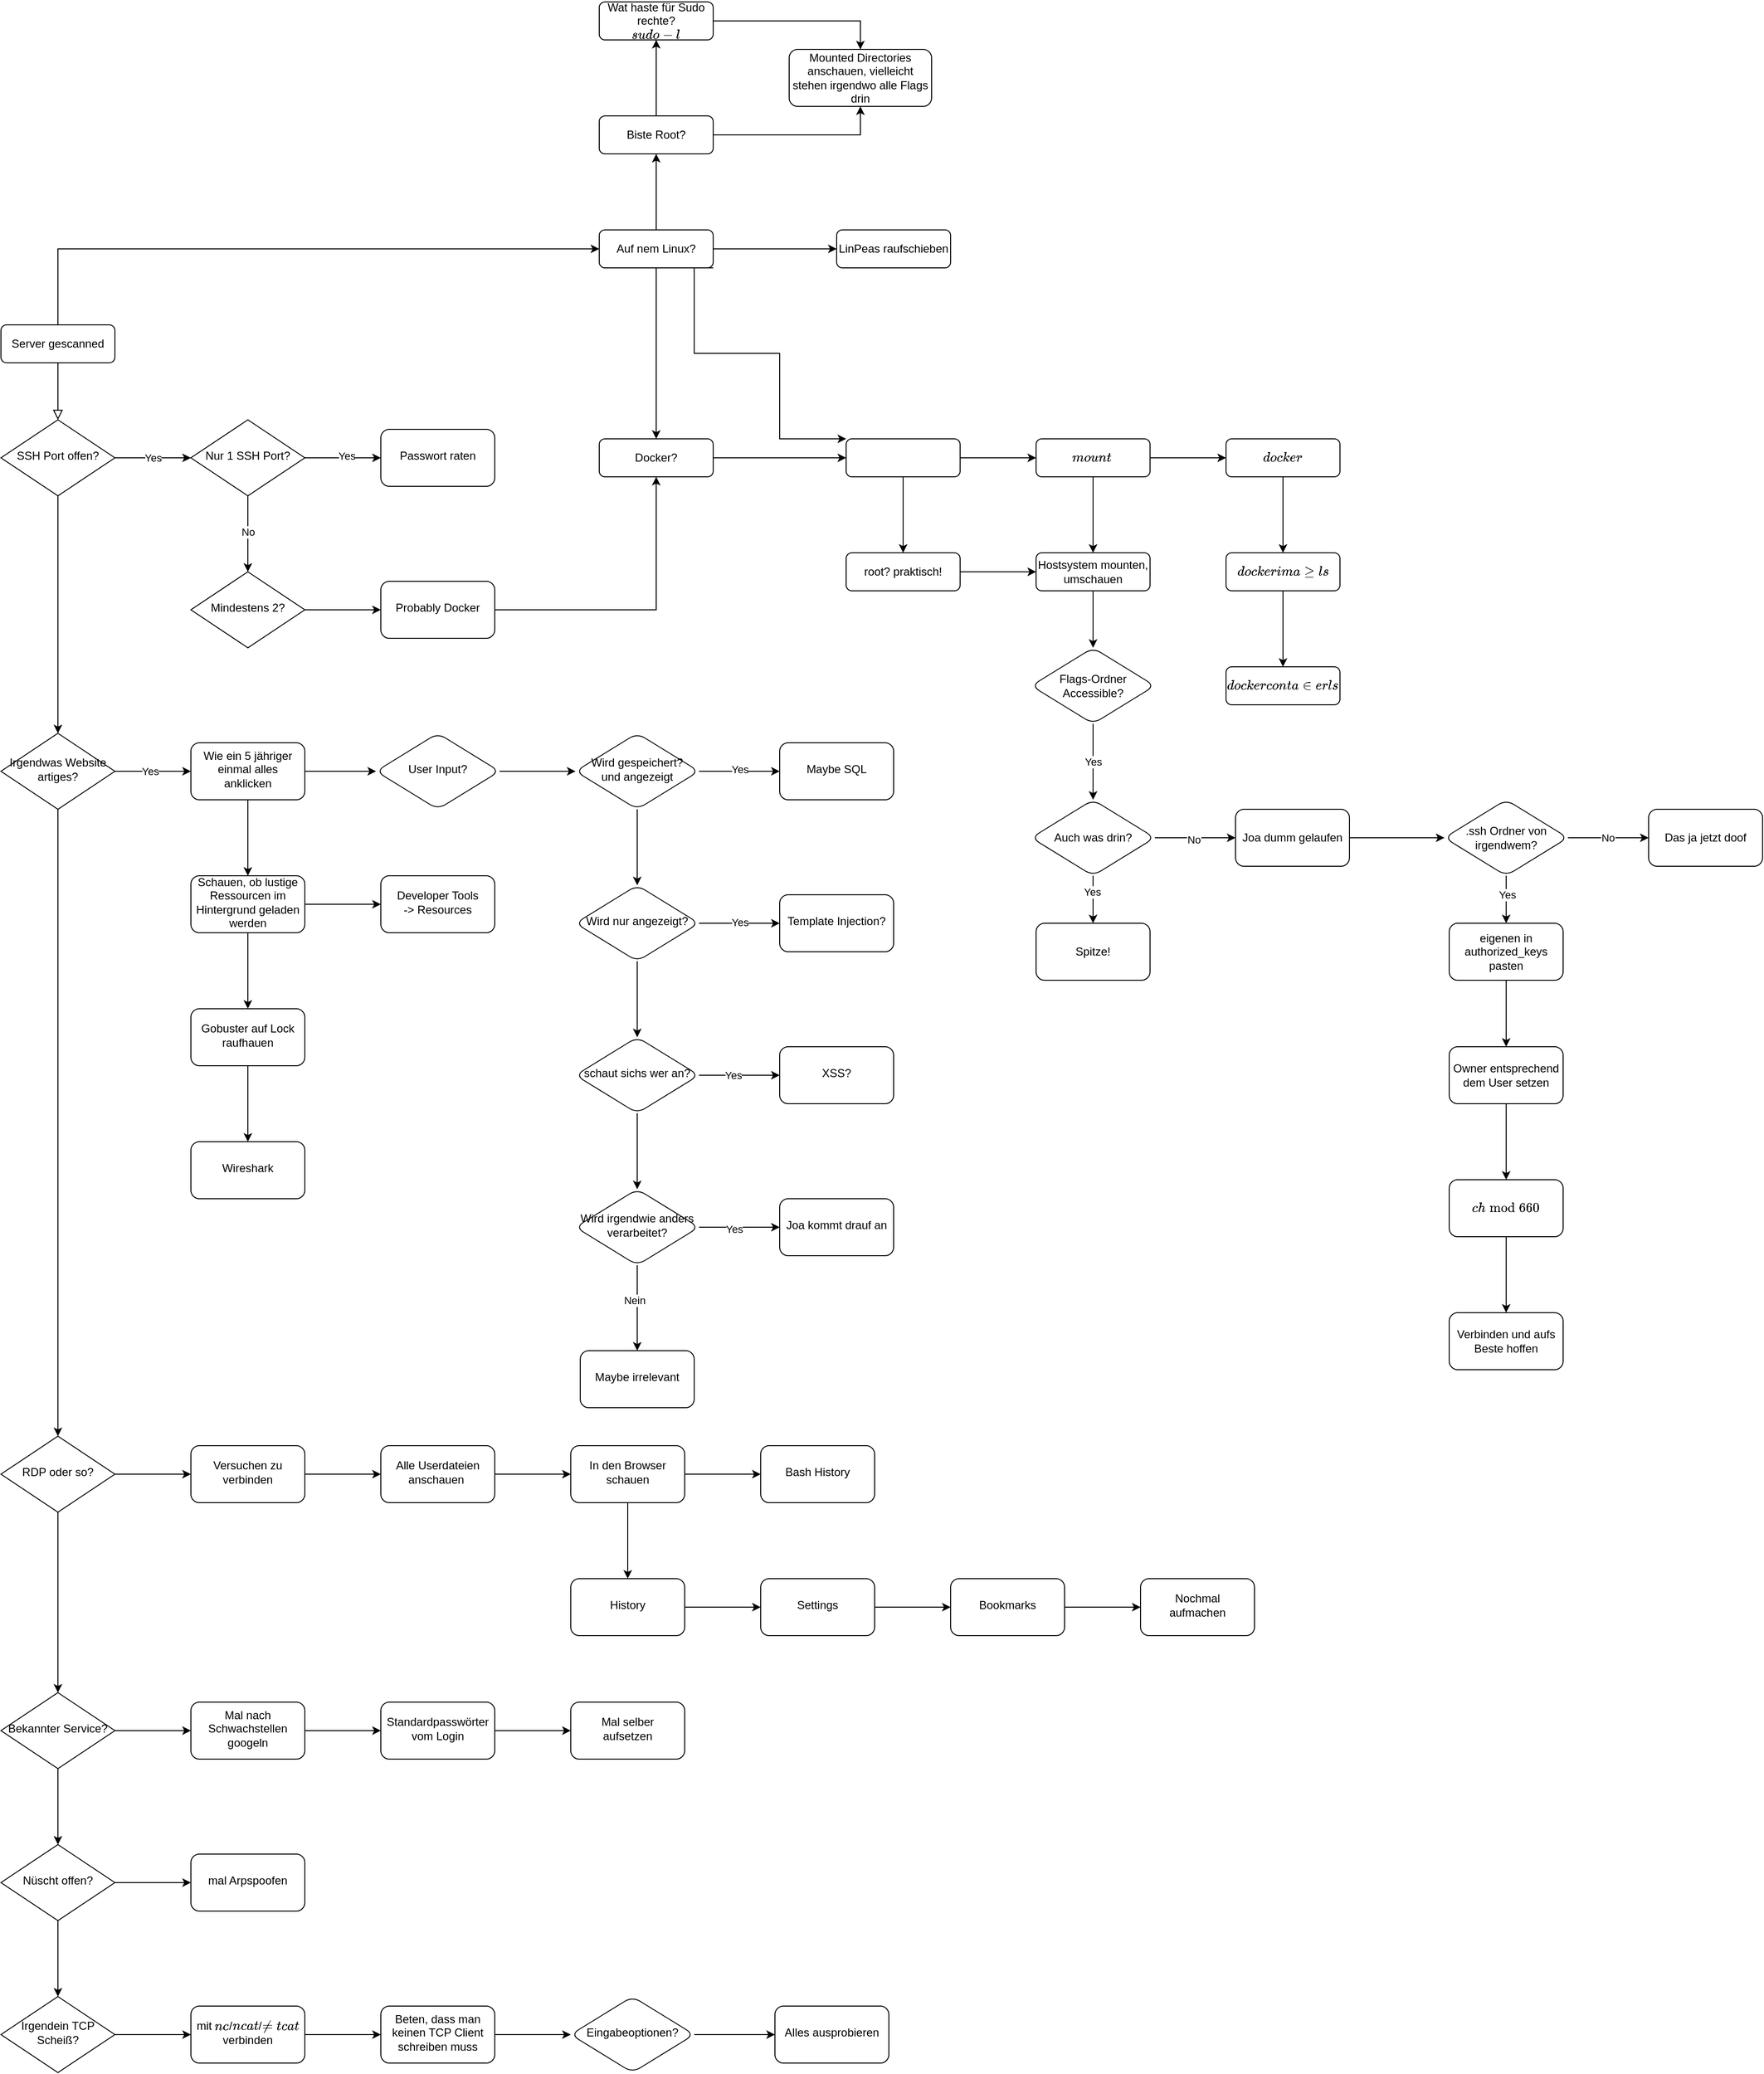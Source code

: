 <mxfile version="24.0.1" type="github">
  <diagram id="C5RBs43oDa-KdzZeNtuy" name="Page-1">
    <mxGraphModel dx="821" dy="1722" grid="1" gridSize="10" guides="1" tooltips="1" connect="1" arrows="1" fold="1" page="1" pageScale="1" pageWidth="827" pageHeight="1169" math="0" shadow="0">
      <root>
        <mxCell id="WIyWlLk6GJQsqaUBKTNV-0" />
        <mxCell id="WIyWlLk6GJQsqaUBKTNV-1" parent="WIyWlLk6GJQsqaUBKTNV-0" />
        <mxCell id="WIyWlLk6GJQsqaUBKTNV-2" value="" style="rounded=0;html=1;jettySize=auto;orthogonalLoop=1;fontSize=11;endArrow=block;endFill=0;endSize=8;strokeWidth=1;shadow=0;labelBackgroundColor=none;edgeStyle=orthogonalEdgeStyle;" parent="WIyWlLk6GJQsqaUBKTNV-1" source="WIyWlLk6GJQsqaUBKTNV-3" target="WIyWlLk6GJQsqaUBKTNV-6" edge="1">
          <mxGeometry relative="1" as="geometry" />
        </mxCell>
        <mxCell id="SI-zspWhiQiBHQJMssZY-74" value="" style="edgeStyle=orthogonalEdgeStyle;rounded=0;orthogonalLoop=1;jettySize=auto;html=1;" edge="1" parent="WIyWlLk6GJQsqaUBKTNV-1" source="WIyWlLk6GJQsqaUBKTNV-3" target="SI-zspWhiQiBHQJMssZY-73">
          <mxGeometry relative="1" as="geometry">
            <Array as="points">
              <mxPoint x="220" />
            </Array>
          </mxGeometry>
        </mxCell>
        <mxCell id="WIyWlLk6GJQsqaUBKTNV-3" value="Server gescanned" style="rounded=1;whiteSpace=wrap;html=1;fontSize=12;glass=0;strokeWidth=1;shadow=0;" parent="WIyWlLk6GJQsqaUBKTNV-1" vertex="1">
          <mxGeometry x="160" y="80" width="120" height="40" as="geometry" />
        </mxCell>
        <mxCell id="SI-zspWhiQiBHQJMssZY-2" value="Yes" style="edgeStyle=orthogonalEdgeStyle;rounded=0;orthogonalLoop=1;jettySize=auto;html=1;" edge="1" parent="WIyWlLk6GJQsqaUBKTNV-1" source="WIyWlLk6GJQsqaUBKTNV-6" target="SI-zspWhiQiBHQJMssZY-1">
          <mxGeometry relative="1" as="geometry">
            <mxPoint as="offset" />
          </mxGeometry>
        </mxCell>
        <mxCell id="SI-zspWhiQiBHQJMssZY-14" value="" style="edgeStyle=orthogonalEdgeStyle;rounded=0;orthogonalLoop=1;jettySize=auto;html=1;" edge="1" parent="WIyWlLk6GJQsqaUBKTNV-1" source="WIyWlLk6GJQsqaUBKTNV-6" target="SI-zspWhiQiBHQJMssZY-13">
          <mxGeometry relative="1" as="geometry" />
        </mxCell>
        <mxCell id="WIyWlLk6GJQsqaUBKTNV-6" value="SSH Port offen?" style="rhombus;whiteSpace=wrap;html=1;shadow=0;fontFamily=Helvetica;fontSize=12;align=center;strokeWidth=1;spacing=6;spacingTop=-4;" parent="WIyWlLk6GJQsqaUBKTNV-1" vertex="1">
          <mxGeometry x="160" y="180" width="120" height="80" as="geometry" />
        </mxCell>
        <mxCell id="SI-zspWhiQiBHQJMssZY-6" value="" style="edgeStyle=orthogonalEdgeStyle;rounded=0;orthogonalLoop=1;jettySize=auto;html=1;" edge="1" parent="WIyWlLk6GJQsqaUBKTNV-1" source="SI-zspWhiQiBHQJMssZY-1" target="SI-zspWhiQiBHQJMssZY-5">
          <mxGeometry relative="1" as="geometry" />
        </mxCell>
        <mxCell id="SI-zspWhiQiBHQJMssZY-7" value="Yes" style="edgeLabel;html=1;align=center;verticalAlign=middle;resizable=0;points=[];" vertex="1" connectable="0" parent="SI-zspWhiQiBHQJMssZY-6">
          <mxGeometry x="0.1" y="2" relative="1" as="geometry">
            <mxPoint as="offset" />
          </mxGeometry>
        </mxCell>
        <mxCell id="SI-zspWhiQiBHQJMssZY-9" value="" style="edgeStyle=orthogonalEdgeStyle;rounded=0;orthogonalLoop=1;jettySize=auto;html=1;" edge="1" parent="WIyWlLk6GJQsqaUBKTNV-1" source="SI-zspWhiQiBHQJMssZY-1" target="SI-zspWhiQiBHQJMssZY-8">
          <mxGeometry relative="1" as="geometry" />
        </mxCell>
        <mxCell id="SI-zspWhiQiBHQJMssZY-12" value="No" style="edgeLabel;html=1;align=center;verticalAlign=middle;resizable=0;points=[];" vertex="1" connectable="0" parent="SI-zspWhiQiBHQJMssZY-9">
          <mxGeometry x="-0.05" relative="1" as="geometry">
            <mxPoint as="offset" />
          </mxGeometry>
        </mxCell>
        <mxCell id="SI-zspWhiQiBHQJMssZY-1" value="Nur 1 SSH Port?" style="rhombus;whiteSpace=wrap;html=1;shadow=0;fontFamily=Helvetica;fontSize=12;align=center;strokeWidth=1;spacing=6;spacingTop=-4;" vertex="1" parent="WIyWlLk6GJQsqaUBKTNV-1">
          <mxGeometry x="360" y="180" width="120" height="80" as="geometry" />
        </mxCell>
        <mxCell id="SI-zspWhiQiBHQJMssZY-5" value="Passwort raten" style="rounded=1;whiteSpace=wrap;html=1;shadow=0;strokeWidth=1;spacing=6;spacingTop=-4;" vertex="1" parent="WIyWlLk6GJQsqaUBKTNV-1">
          <mxGeometry x="560" y="190" width="120" height="60" as="geometry" />
        </mxCell>
        <mxCell id="SI-zspWhiQiBHQJMssZY-11" value="" style="edgeStyle=orthogonalEdgeStyle;rounded=0;orthogonalLoop=1;jettySize=auto;html=1;" edge="1" parent="WIyWlLk6GJQsqaUBKTNV-1" source="SI-zspWhiQiBHQJMssZY-8" target="SI-zspWhiQiBHQJMssZY-10">
          <mxGeometry relative="1" as="geometry" />
        </mxCell>
        <mxCell id="SI-zspWhiQiBHQJMssZY-8" value="Mindestens 2?" style="rhombus;whiteSpace=wrap;html=1;shadow=0;fontFamily=Helvetica;fontSize=12;align=center;strokeWidth=1;spacing=6;spacingTop=-4;" vertex="1" parent="WIyWlLk6GJQsqaUBKTNV-1">
          <mxGeometry x="360" y="340" width="120" height="80" as="geometry" />
        </mxCell>
        <mxCell id="SI-zspWhiQiBHQJMssZY-167" style="edgeStyle=orthogonalEdgeStyle;rounded=0;orthogonalLoop=1;jettySize=auto;html=1;entryX=0.5;entryY=1;entryDx=0;entryDy=0;" edge="1" parent="WIyWlLk6GJQsqaUBKTNV-1" source="SI-zspWhiQiBHQJMssZY-10" target="SI-zspWhiQiBHQJMssZY-164">
          <mxGeometry relative="1" as="geometry" />
        </mxCell>
        <mxCell id="SI-zspWhiQiBHQJMssZY-10" value="Probably Docker" style="rounded=1;whiteSpace=wrap;html=1;shadow=0;strokeWidth=1;spacing=6;spacingTop=-4;" vertex="1" parent="WIyWlLk6GJQsqaUBKTNV-1">
          <mxGeometry x="560" y="350" width="120" height="60" as="geometry" />
        </mxCell>
        <mxCell id="SI-zspWhiQiBHQJMssZY-16" value="" style="edgeStyle=orthogonalEdgeStyle;rounded=0;orthogonalLoop=1;jettySize=auto;html=1;" edge="1" parent="WIyWlLk6GJQsqaUBKTNV-1" source="SI-zspWhiQiBHQJMssZY-13" target="SI-zspWhiQiBHQJMssZY-15">
          <mxGeometry relative="1" as="geometry" />
        </mxCell>
        <mxCell id="SI-zspWhiQiBHQJMssZY-25" value="Yes" style="edgeLabel;html=1;align=center;verticalAlign=middle;resizable=0;points=[];" vertex="1" connectable="0" parent="SI-zspWhiQiBHQJMssZY-16">
          <mxGeometry x="-0.075" y="-2" relative="1" as="geometry">
            <mxPoint y="-2" as="offset" />
          </mxGeometry>
        </mxCell>
        <mxCell id="SI-zspWhiQiBHQJMssZY-60" value="" style="edgeStyle=orthogonalEdgeStyle;rounded=0;orthogonalLoop=1;jettySize=auto;html=1;" edge="1" parent="WIyWlLk6GJQsqaUBKTNV-1" source="SI-zspWhiQiBHQJMssZY-13" target="SI-zspWhiQiBHQJMssZY-59">
          <mxGeometry relative="1" as="geometry" />
        </mxCell>
        <mxCell id="SI-zspWhiQiBHQJMssZY-13" value="Irgendwas Website&lt;div&gt;artiges?&lt;/div&gt;" style="rhombus;whiteSpace=wrap;html=1;shadow=0;fontFamily=Helvetica;fontSize=12;align=center;strokeWidth=1;spacing=6;spacingTop=-4;" vertex="1" parent="WIyWlLk6GJQsqaUBKTNV-1">
          <mxGeometry x="160" y="510" width="120" height="80" as="geometry" />
        </mxCell>
        <mxCell id="SI-zspWhiQiBHQJMssZY-24" value="" style="edgeStyle=orthogonalEdgeStyle;rounded=0;orthogonalLoop=1;jettySize=auto;html=1;" edge="1" parent="WIyWlLk6GJQsqaUBKTNV-1" source="SI-zspWhiQiBHQJMssZY-15" target="SI-zspWhiQiBHQJMssZY-23">
          <mxGeometry relative="1" as="geometry" />
        </mxCell>
        <mxCell id="SI-zspWhiQiBHQJMssZY-39" value="" style="edgeStyle=orthogonalEdgeStyle;rounded=0;orthogonalLoop=1;jettySize=auto;html=1;" edge="1" parent="WIyWlLk6GJQsqaUBKTNV-1" source="SI-zspWhiQiBHQJMssZY-15" target="SI-zspWhiQiBHQJMssZY-38">
          <mxGeometry relative="1" as="geometry" />
        </mxCell>
        <mxCell id="SI-zspWhiQiBHQJMssZY-15" value="Wie ein 5 jähriger einmal alles anklicken" style="rounded=1;whiteSpace=wrap;html=1;shadow=0;strokeWidth=1;spacing=6;spacingTop=-4;" vertex="1" parent="WIyWlLk6GJQsqaUBKTNV-1">
          <mxGeometry x="360" y="520" width="120" height="60" as="geometry" />
        </mxCell>
        <mxCell id="SI-zspWhiQiBHQJMssZY-29" value="" style="edgeStyle=orthogonalEdgeStyle;rounded=0;orthogonalLoop=1;jettySize=auto;html=1;" edge="1" parent="WIyWlLk6GJQsqaUBKTNV-1" source="SI-zspWhiQiBHQJMssZY-23" target="SI-zspWhiQiBHQJMssZY-28">
          <mxGeometry relative="1" as="geometry" />
        </mxCell>
        <mxCell id="SI-zspWhiQiBHQJMssZY-23" value="User Input?" style="rhombus;whiteSpace=wrap;html=1;rounded=1;shadow=0;strokeWidth=1;spacing=6;spacingTop=-4;" vertex="1" parent="WIyWlLk6GJQsqaUBKTNV-1">
          <mxGeometry x="555" y="510" width="130" height="80" as="geometry" />
        </mxCell>
        <mxCell id="SI-zspWhiQiBHQJMssZY-31" value="" style="edgeStyle=orthogonalEdgeStyle;rounded=0;orthogonalLoop=1;jettySize=auto;html=1;" edge="1" parent="WIyWlLk6GJQsqaUBKTNV-1" source="SI-zspWhiQiBHQJMssZY-28" target="SI-zspWhiQiBHQJMssZY-30">
          <mxGeometry relative="1" as="geometry" />
        </mxCell>
        <mxCell id="SI-zspWhiQiBHQJMssZY-32" value="Yes" style="edgeLabel;html=1;align=center;verticalAlign=middle;resizable=0;points=[];" vertex="1" connectable="0" parent="SI-zspWhiQiBHQJMssZY-31">
          <mxGeometry x="0.012" y="2" relative="1" as="geometry">
            <mxPoint as="offset" />
          </mxGeometry>
        </mxCell>
        <mxCell id="SI-zspWhiQiBHQJMssZY-34" value="" style="edgeStyle=orthogonalEdgeStyle;rounded=0;orthogonalLoop=1;jettySize=auto;html=1;" edge="1" parent="WIyWlLk6GJQsqaUBKTNV-1" source="SI-zspWhiQiBHQJMssZY-28" target="SI-zspWhiQiBHQJMssZY-33">
          <mxGeometry relative="1" as="geometry" />
        </mxCell>
        <mxCell id="SI-zspWhiQiBHQJMssZY-28" value="Wird gespeichert?&lt;div&gt;und angezeigt&lt;/div&gt;" style="rhombus;whiteSpace=wrap;html=1;rounded=1;shadow=0;strokeWidth=1;spacing=6;spacingTop=-4;" vertex="1" parent="WIyWlLk6GJQsqaUBKTNV-1">
          <mxGeometry x="765" y="510" width="130" height="80" as="geometry" />
        </mxCell>
        <mxCell id="SI-zspWhiQiBHQJMssZY-30" value="Maybe SQL" style="rounded=1;whiteSpace=wrap;html=1;shadow=0;strokeWidth=1;spacing=6;spacingTop=-4;" vertex="1" parent="WIyWlLk6GJQsqaUBKTNV-1">
          <mxGeometry x="980" y="520" width="120" height="60" as="geometry" />
        </mxCell>
        <mxCell id="SI-zspWhiQiBHQJMssZY-36" value="" style="edgeStyle=orthogonalEdgeStyle;rounded=0;orthogonalLoop=1;jettySize=auto;html=1;" edge="1" parent="WIyWlLk6GJQsqaUBKTNV-1" source="SI-zspWhiQiBHQJMssZY-33" target="SI-zspWhiQiBHQJMssZY-35">
          <mxGeometry relative="1" as="geometry" />
        </mxCell>
        <mxCell id="SI-zspWhiQiBHQJMssZY-37" value="Yes" style="edgeLabel;html=1;align=center;verticalAlign=middle;resizable=0;points=[];" vertex="1" connectable="0" parent="SI-zspWhiQiBHQJMssZY-36">
          <mxGeometry x="0.012" y="1" relative="1" as="geometry">
            <mxPoint as="offset" />
          </mxGeometry>
        </mxCell>
        <mxCell id="SI-zspWhiQiBHQJMssZY-41" value="" style="edgeStyle=orthogonalEdgeStyle;rounded=0;orthogonalLoop=1;jettySize=auto;html=1;" edge="1" parent="WIyWlLk6GJQsqaUBKTNV-1" source="SI-zspWhiQiBHQJMssZY-33" target="SI-zspWhiQiBHQJMssZY-40">
          <mxGeometry relative="1" as="geometry" />
        </mxCell>
        <mxCell id="SI-zspWhiQiBHQJMssZY-33" value="Wird nur angezeigt?" style="rhombus;whiteSpace=wrap;html=1;rounded=1;shadow=0;strokeWidth=1;spacing=6;spacingTop=-4;" vertex="1" parent="WIyWlLk6GJQsqaUBKTNV-1">
          <mxGeometry x="765" y="670" width="130" height="80" as="geometry" />
        </mxCell>
        <mxCell id="SI-zspWhiQiBHQJMssZY-35" value="Template Injection?" style="rounded=1;whiteSpace=wrap;html=1;shadow=0;strokeWidth=1;spacing=6;spacingTop=-4;" vertex="1" parent="WIyWlLk6GJQsqaUBKTNV-1">
          <mxGeometry x="980" y="680" width="120" height="60" as="geometry" />
        </mxCell>
        <mxCell id="SI-zspWhiQiBHQJMssZY-55" value="" style="edgeStyle=orthogonalEdgeStyle;rounded=0;orthogonalLoop=1;jettySize=auto;html=1;" edge="1" parent="WIyWlLk6GJQsqaUBKTNV-1" source="SI-zspWhiQiBHQJMssZY-38" target="SI-zspWhiQiBHQJMssZY-54">
          <mxGeometry relative="1" as="geometry" />
        </mxCell>
        <mxCell id="SI-zspWhiQiBHQJMssZY-57" value="" style="edgeStyle=orthogonalEdgeStyle;rounded=0;orthogonalLoop=1;jettySize=auto;html=1;" edge="1" parent="WIyWlLk6GJQsqaUBKTNV-1" source="SI-zspWhiQiBHQJMssZY-38" target="SI-zspWhiQiBHQJMssZY-56">
          <mxGeometry relative="1" as="geometry" />
        </mxCell>
        <mxCell id="SI-zspWhiQiBHQJMssZY-38" value="Schauen, ob lustige Ressourcen im Hintergrund geladen werden" style="rounded=1;whiteSpace=wrap;html=1;shadow=0;strokeWidth=1;spacing=6;spacingTop=-4;" vertex="1" parent="WIyWlLk6GJQsqaUBKTNV-1">
          <mxGeometry x="360" y="660" width="120" height="60" as="geometry" />
        </mxCell>
        <mxCell id="SI-zspWhiQiBHQJMssZY-43" value="" style="edgeStyle=orthogonalEdgeStyle;rounded=0;orthogonalLoop=1;jettySize=auto;html=1;" edge="1" parent="WIyWlLk6GJQsqaUBKTNV-1" source="SI-zspWhiQiBHQJMssZY-40" target="SI-zspWhiQiBHQJMssZY-42">
          <mxGeometry relative="1" as="geometry" />
        </mxCell>
        <mxCell id="SI-zspWhiQiBHQJMssZY-44" value="Yes" style="edgeLabel;html=1;align=center;verticalAlign=middle;resizable=0;points=[];" vertex="1" connectable="0" parent="SI-zspWhiQiBHQJMssZY-43">
          <mxGeometry x="0.171" y="-2" relative="1" as="geometry">
            <mxPoint x="-14" y="-2" as="offset" />
          </mxGeometry>
        </mxCell>
        <mxCell id="SI-zspWhiQiBHQJMssZY-48" value="" style="edgeStyle=orthogonalEdgeStyle;rounded=0;orthogonalLoop=1;jettySize=auto;html=1;" edge="1" parent="WIyWlLk6GJQsqaUBKTNV-1" source="SI-zspWhiQiBHQJMssZY-40" target="SI-zspWhiQiBHQJMssZY-47">
          <mxGeometry relative="1" as="geometry" />
        </mxCell>
        <mxCell id="SI-zspWhiQiBHQJMssZY-40" value="schaut sichs wer an?" style="rhombus;whiteSpace=wrap;html=1;rounded=1;shadow=0;strokeWidth=1;spacing=6;spacingTop=-4;" vertex="1" parent="WIyWlLk6GJQsqaUBKTNV-1">
          <mxGeometry x="765" y="830" width="130" height="80" as="geometry" />
        </mxCell>
        <mxCell id="SI-zspWhiQiBHQJMssZY-42" value="XSS?" style="rounded=1;whiteSpace=wrap;html=1;shadow=0;strokeWidth=1;spacing=6;spacingTop=-4;" vertex="1" parent="WIyWlLk6GJQsqaUBKTNV-1">
          <mxGeometry x="980" y="840" width="120" height="60" as="geometry" />
        </mxCell>
        <mxCell id="SI-zspWhiQiBHQJMssZY-50" value="" style="edgeStyle=orthogonalEdgeStyle;rounded=0;orthogonalLoop=1;jettySize=auto;html=1;" edge="1" parent="WIyWlLk6GJQsqaUBKTNV-1" source="SI-zspWhiQiBHQJMssZY-47" target="SI-zspWhiQiBHQJMssZY-49">
          <mxGeometry relative="1" as="geometry" />
        </mxCell>
        <mxCell id="SI-zspWhiQiBHQJMssZY-51" value="Yes" style="edgeLabel;html=1;align=center;verticalAlign=middle;resizable=0;points=[];" vertex="1" connectable="0" parent="SI-zspWhiQiBHQJMssZY-50">
          <mxGeometry x="-0.134" y="-2" relative="1" as="geometry">
            <mxPoint as="offset" />
          </mxGeometry>
        </mxCell>
        <mxCell id="SI-zspWhiQiBHQJMssZY-53" value="" style="edgeStyle=orthogonalEdgeStyle;rounded=0;orthogonalLoop=1;jettySize=auto;html=1;" edge="1" parent="WIyWlLk6GJQsqaUBKTNV-1" source="SI-zspWhiQiBHQJMssZY-47" target="SI-zspWhiQiBHQJMssZY-52">
          <mxGeometry relative="1" as="geometry" />
        </mxCell>
        <mxCell id="SI-zspWhiQiBHQJMssZY-58" value="Nein" style="edgeLabel;html=1;align=center;verticalAlign=middle;resizable=0;points=[];" vertex="1" connectable="0" parent="SI-zspWhiQiBHQJMssZY-53">
          <mxGeometry x="-0.178" y="3" relative="1" as="geometry">
            <mxPoint x="-6" as="offset" />
          </mxGeometry>
        </mxCell>
        <mxCell id="SI-zspWhiQiBHQJMssZY-47" value="Wird irgendwie anders verarbeitet?" style="rhombus;whiteSpace=wrap;html=1;rounded=1;shadow=0;strokeWidth=1;spacing=6;spacingTop=-4;" vertex="1" parent="WIyWlLk6GJQsqaUBKTNV-1">
          <mxGeometry x="765" y="990" width="130" height="80" as="geometry" />
        </mxCell>
        <mxCell id="SI-zspWhiQiBHQJMssZY-49" value="Joa kommt drauf an" style="whiteSpace=wrap;html=1;rounded=1;shadow=0;strokeWidth=1;spacing=6;spacingTop=-4;" vertex="1" parent="WIyWlLk6GJQsqaUBKTNV-1">
          <mxGeometry x="980" y="1000" width="120" height="60" as="geometry" />
        </mxCell>
        <mxCell id="SI-zspWhiQiBHQJMssZY-52" value="Maybe irrelevant" style="rounded=1;whiteSpace=wrap;html=1;shadow=0;strokeWidth=1;spacing=6;spacingTop=-4;" vertex="1" parent="WIyWlLk6GJQsqaUBKTNV-1">
          <mxGeometry x="770" y="1160" width="120" height="60" as="geometry" />
        </mxCell>
        <mxCell id="SI-zspWhiQiBHQJMssZY-54" value="Developer Tools&lt;div&gt;-&amp;gt; Resources&lt;/div&gt;" style="rounded=1;whiteSpace=wrap;html=1;shadow=0;strokeWidth=1;spacing=6;spacingTop=-4;" vertex="1" parent="WIyWlLk6GJQsqaUBKTNV-1">
          <mxGeometry x="560" y="660" width="120" height="60" as="geometry" />
        </mxCell>
        <mxCell id="SI-zspWhiQiBHQJMssZY-135" value="" style="edgeStyle=orthogonalEdgeStyle;rounded=0;orthogonalLoop=1;jettySize=auto;html=1;" edge="1" parent="WIyWlLk6GJQsqaUBKTNV-1" source="SI-zspWhiQiBHQJMssZY-56" target="SI-zspWhiQiBHQJMssZY-134">
          <mxGeometry relative="1" as="geometry" />
        </mxCell>
        <mxCell id="SI-zspWhiQiBHQJMssZY-56" value="Gobuster auf Lock raufhauen" style="whiteSpace=wrap;html=1;rounded=1;shadow=0;strokeWidth=1;spacing=6;spacingTop=-4;" vertex="1" parent="WIyWlLk6GJQsqaUBKTNV-1">
          <mxGeometry x="360" y="800" width="120" height="60" as="geometry" />
        </mxCell>
        <mxCell id="SI-zspWhiQiBHQJMssZY-62" value="" style="edgeStyle=orthogonalEdgeStyle;rounded=0;orthogonalLoop=1;jettySize=auto;html=1;" edge="1" parent="WIyWlLk6GJQsqaUBKTNV-1" source="SI-zspWhiQiBHQJMssZY-59" target="SI-zspWhiQiBHQJMssZY-61">
          <mxGeometry relative="1" as="geometry" />
        </mxCell>
        <mxCell id="SI-zspWhiQiBHQJMssZY-64" value="" style="edgeStyle=orthogonalEdgeStyle;rounded=0;orthogonalLoop=1;jettySize=auto;html=1;" edge="1" parent="WIyWlLk6GJQsqaUBKTNV-1" source="SI-zspWhiQiBHQJMssZY-59" target="SI-zspWhiQiBHQJMssZY-63">
          <mxGeometry relative="1" as="geometry" />
        </mxCell>
        <mxCell id="SI-zspWhiQiBHQJMssZY-59" value="RDP oder so?" style="rhombus;whiteSpace=wrap;html=1;shadow=0;fontFamily=Helvetica;fontSize=12;align=center;strokeWidth=1;spacing=6;spacingTop=-4;" vertex="1" parent="WIyWlLk6GJQsqaUBKTNV-1">
          <mxGeometry x="160" y="1250" width="120" height="80" as="geometry" />
        </mxCell>
        <mxCell id="SI-zspWhiQiBHQJMssZY-143" value="" style="edgeStyle=orthogonalEdgeStyle;rounded=0;orthogonalLoop=1;jettySize=auto;html=1;" edge="1" parent="WIyWlLk6GJQsqaUBKTNV-1" source="SI-zspWhiQiBHQJMssZY-61" target="SI-zspWhiQiBHQJMssZY-142">
          <mxGeometry relative="1" as="geometry" />
        </mxCell>
        <mxCell id="SI-zspWhiQiBHQJMssZY-61" value="Versuchen zu verbinden" style="rounded=1;whiteSpace=wrap;html=1;shadow=0;strokeWidth=1;spacing=6;spacingTop=-4;" vertex="1" parent="WIyWlLk6GJQsqaUBKTNV-1">
          <mxGeometry x="360" y="1260" width="120" height="60" as="geometry" />
        </mxCell>
        <mxCell id="SI-zspWhiQiBHQJMssZY-66" value="" style="edgeStyle=orthogonalEdgeStyle;rounded=0;orthogonalLoop=1;jettySize=auto;html=1;" edge="1" parent="WIyWlLk6GJQsqaUBKTNV-1" source="SI-zspWhiQiBHQJMssZY-63" target="SI-zspWhiQiBHQJMssZY-65">
          <mxGeometry relative="1" as="geometry" />
        </mxCell>
        <mxCell id="SI-zspWhiQiBHQJMssZY-92" value="" style="edgeStyle=orthogonalEdgeStyle;rounded=0;orthogonalLoop=1;jettySize=auto;html=1;" edge="1" parent="WIyWlLk6GJQsqaUBKTNV-1" source="SI-zspWhiQiBHQJMssZY-63" target="SI-zspWhiQiBHQJMssZY-91">
          <mxGeometry relative="1" as="geometry" />
        </mxCell>
        <mxCell id="SI-zspWhiQiBHQJMssZY-63" value="Bekannter Service?" style="rhombus;whiteSpace=wrap;html=1;shadow=0;fontFamily=Helvetica;fontSize=12;align=center;strokeWidth=1;spacing=6;spacingTop=-4;" vertex="1" parent="WIyWlLk6GJQsqaUBKTNV-1">
          <mxGeometry x="160" y="1520" width="120" height="80" as="geometry" />
        </mxCell>
        <mxCell id="SI-zspWhiQiBHQJMssZY-70" value="" style="edgeStyle=orthogonalEdgeStyle;rounded=0;orthogonalLoop=1;jettySize=auto;html=1;" edge="1" parent="WIyWlLk6GJQsqaUBKTNV-1" source="SI-zspWhiQiBHQJMssZY-65" target="SI-zspWhiQiBHQJMssZY-69">
          <mxGeometry relative="1" as="geometry" />
        </mxCell>
        <mxCell id="SI-zspWhiQiBHQJMssZY-65" value="Mal nach Schwachstellen googeln" style="rounded=1;whiteSpace=wrap;html=1;shadow=0;strokeWidth=1;spacing=6;spacingTop=-4;" vertex="1" parent="WIyWlLk6GJQsqaUBKTNV-1">
          <mxGeometry x="360" y="1530" width="120" height="60" as="geometry" />
        </mxCell>
        <mxCell id="SI-zspWhiQiBHQJMssZY-72" value="" style="edgeStyle=orthogonalEdgeStyle;rounded=0;orthogonalLoop=1;jettySize=auto;html=1;" edge="1" parent="WIyWlLk6GJQsqaUBKTNV-1" source="SI-zspWhiQiBHQJMssZY-69" target="SI-zspWhiQiBHQJMssZY-71">
          <mxGeometry relative="1" as="geometry" />
        </mxCell>
        <mxCell id="SI-zspWhiQiBHQJMssZY-69" value="Standardpasswörter vom Login" style="whiteSpace=wrap;html=1;rounded=1;shadow=0;strokeWidth=1;spacing=6;spacingTop=-4;" vertex="1" parent="WIyWlLk6GJQsqaUBKTNV-1">
          <mxGeometry x="560" y="1530" width="120" height="60" as="geometry" />
        </mxCell>
        <mxCell id="SI-zspWhiQiBHQJMssZY-71" value="Mal selber aufsetzen" style="rounded=1;whiteSpace=wrap;html=1;shadow=0;strokeWidth=1;spacing=6;spacingTop=-4;" vertex="1" parent="WIyWlLk6GJQsqaUBKTNV-1">
          <mxGeometry x="760" y="1530" width="120" height="60" as="geometry" />
        </mxCell>
        <mxCell id="SI-zspWhiQiBHQJMssZY-165" value="" style="edgeStyle=orthogonalEdgeStyle;rounded=0;orthogonalLoop=1;jettySize=auto;html=1;" edge="1" parent="WIyWlLk6GJQsqaUBKTNV-1" source="SI-zspWhiQiBHQJMssZY-73" target="SI-zspWhiQiBHQJMssZY-164">
          <mxGeometry relative="1" as="geometry" />
        </mxCell>
        <mxCell id="SI-zspWhiQiBHQJMssZY-168" style="edgeStyle=orthogonalEdgeStyle;rounded=0;orthogonalLoop=1;jettySize=auto;html=1;exitX=1;exitY=1;exitDx=0;exitDy=0;entryX=0;entryY=0;entryDx=0;entryDy=0;" edge="1" parent="WIyWlLk6GJQsqaUBKTNV-1" source="SI-zspWhiQiBHQJMssZY-73" target="SI-zspWhiQiBHQJMssZY-76">
          <mxGeometry relative="1" as="geometry">
            <Array as="points">
              <mxPoint x="890" y="20" />
              <mxPoint x="890" y="110" />
              <mxPoint x="980" y="110" />
              <mxPoint x="980" y="200" />
            </Array>
          </mxGeometry>
        </mxCell>
        <mxCell id="SI-zspWhiQiBHQJMssZY-170" value="" style="edgeStyle=orthogonalEdgeStyle;rounded=0;orthogonalLoop=1;jettySize=auto;html=1;" edge="1" parent="WIyWlLk6GJQsqaUBKTNV-1" source="SI-zspWhiQiBHQJMssZY-73" target="SI-zspWhiQiBHQJMssZY-169">
          <mxGeometry relative="1" as="geometry" />
        </mxCell>
        <mxCell id="SI-zspWhiQiBHQJMssZY-172" value="" style="edgeStyle=orthogonalEdgeStyle;rounded=0;orthogonalLoop=1;jettySize=auto;html=1;" edge="1" parent="WIyWlLk6GJQsqaUBKTNV-1" source="SI-zspWhiQiBHQJMssZY-73" target="SI-zspWhiQiBHQJMssZY-171">
          <mxGeometry relative="1" as="geometry" />
        </mxCell>
        <mxCell id="SI-zspWhiQiBHQJMssZY-73" value="Auf nem Linux?" style="rounded=1;whiteSpace=wrap;html=1;fontSize=12;glass=0;strokeWidth=1;shadow=0;" vertex="1" parent="WIyWlLk6GJQsqaUBKTNV-1">
          <mxGeometry x="790" y="-20" width="120" height="40" as="geometry" />
        </mxCell>
        <mxCell id="SI-zspWhiQiBHQJMssZY-79" value="" style="edgeStyle=orthogonalEdgeStyle;rounded=0;orthogonalLoop=1;jettySize=auto;html=1;" edge="1" parent="WIyWlLk6GJQsqaUBKTNV-1" source="SI-zspWhiQiBHQJMssZY-76" target="SI-zspWhiQiBHQJMssZY-78">
          <mxGeometry relative="1" as="geometry" />
        </mxCell>
        <mxCell id="SI-zspWhiQiBHQJMssZY-85" value="" style="edgeStyle=orthogonalEdgeStyle;rounded=0;orthogonalLoop=1;jettySize=auto;html=1;" edge="1" parent="WIyWlLk6GJQsqaUBKTNV-1" source="SI-zspWhiQiBHQJMssZY-76" target="SI-zspWhiQiBHQJMssZY-84">
          <mxGeometry relative="1" as="geometry" />
        </mxCell>
        <mxCell id="SI-zspWhiQiBHQJMssZY-76" value="`id`&amp;nbsp;" style="rounded=1;whiteSpace=wrap;html=1;fontSize=12;glass=0;strokeWidth=1;shadow=0;" vertex="1" parent="WIyWlLk6GJQsqaUBKTNV-1">
          <mxGeometry x="1050" y="200" width="120" height="40" as="geometry" />
        </mxCell>
        <mxCell id="SI-zspWhiQiBHQJMssZY-81" value="" style="edgeStyle=orthogonalEdgeStyle;rounded=0;orthogonalLoop=1;jettySize=auto;html=1;" edge="1" parent="WIyWlLk6GJQsqaUBKTNV-1" source="SI-zspWhiQiBHQJMssZY-78" target="SI-zspWhiQiBHQJMssZY-80">
          <mxGeometry relative="1" as="geometry" />
        </mxCell>
        <mxCell id="SI-zspWhiQiBHQJMssZY-83" value="" style="edgeStyle=orthogonalEdgeStyle;rounded=0;orthogonalLoop=1;jettySize=auto;html=1;" edge="1" parent="WIyWlLk6GJQsqaUBKTNV-1" source="SI-zspWhiQiBHQJMssZY-78" target="SI-zspWhiQiBHQJMssZY-82">
          <mxGeometry relative="1" as="geometry" />
        </mxCell>
        <mxCell id="SI-zspWhiQiBHQJMssZY-78" value="`mount`&amp;nbsp;" style="rounded=1;whiteSpace=wrap;html=1;fontSize=12;glass=0;strokeWidth=1;shadow=0;" vertex="1" parent="WIyWlLk6GJQsqaUBKTNV-1">
          <mxGeometry x="1250" y="200" width="120" height="40" as="geometry" />
        </mxCell>
        <mxCell id="SI-zspWhiQiBHQJMssZY-88" value="" style="edgeStyle=orthogonalEdgeStyle;rounded=0;orthogonalLoop=1;jettySize=auto;html=1;" edge="1" parent="WIyWlLk6GJQsqaUBKTNV-1" source="SI-zspWhiQiBHQJMssZY-80" target="SI-zspWhiQiBHQJMssZY-87">
          <mxGeometry relative="1" as="geometry" />
        </mxCell>
        <mxCell id="SI-zspWhiQiBHQJMssZY-80" value="`docker`" style="rounded=1;whiteSpace=wrap;html=1;fontSize=12;glass=0;strokeWidth=1;shadow=0;" vertex="1" parent="WIyWlLk6GJQsqaUBKTNV-1">
          <mxGeometry x="1450" y="200" width="120" height="40" as="geometry" />
        </mxCell>
        <mxCell id="SI-zspWhiQiBHQJMssZY-106" value="" style="edgeStyle=orthogonalEdgeStyle;rounded=0;orthogonalLoop=1;jettySize=auto;html=1;" edge="1" parent="WIyWlLk6GJQsqaUBKTNV-1" source="SI-zspWhiQiBHQJMssZY-82" target="SI-zspWhiQiBHQJMssZY-105">
          <mxGeometry relative="1" as="geometry" />
        </mxCell>
        <mxCell id="SI-zspWhiQiBHQJMssZY-82" value="Hostsystem mounten, umschauen" style="rounded=1;whiteSpace=wrap;html=1;fontSize=12;glass=0;strokeWidth=1;shadow=0;" vertex="1" parent="WIyWlLk6GJQsqaUBKTNV-1">
          <mxGeometry x="1250" y="320" width="120" height="40" as="geometry" />
        </mxCell>
        <mxCell id="SI-zspWhiQiBHQJMssZY-86" value="" style="edgeStyle=orthogonalEdgeStyle;rounded=0;orthogonalLoop=1;jettySize=auto;html=1;" edge="1" parent="WIyWlLk6GJQsqaUBKTNV-1" source="SI-zspWhiQiBHQJMssZY-84" target="SI-zspWhiQiBHQJMssZY-82">
          <mxGeometry relative="1" as="geometry" />
        </mxCell>
        <mxCell id="SI-zspWhiQiBHQJMssZY-84" value="root? praktisch!" style="rounded=1;whiteSpace=wrap;html=1;fontSize=12;glass=0;strokeWidth=1;shadow=0;" vertex="1" parent="WIyWlLk6GJQsqaUBKTNV-1">
          <mxGeometry x="1050" y="320" width="120" height="40" as="geometry" />
        </mxCell>
        <mxCell id="SI-zspWhiQiBHQJMssZY-90" value="" style="edgeStyle=orthogonalEdgeStyle;rounded=0;orthogonalLoop=1;jettySize=auto;html=1;" edge="1" parent="WIyWlLk6GJQsqaUBKTNV-1" source="SI-zspWhiQiBHQJMssZY-87" target="SI-zspWhiQiBHQJMssZY-89">
          <mxGeometry relative="1" as="geometry" />
        </mxCell>
        <mxCell id="SI-zspWhiQiBHQJMssZY-87" value="`docker image ls`" style="rounded=1;whiteSpace=wrap;html=1;fontSize=12;glass=0;strokeWidth=1;shadow=0;" vertex="1" parent="WIyWlLk6GJQsqaUBKTNV-1">
          <mxGeometry x="1450" y="320" width="120" height="40" as="geometry" />
        </mxCell>
        <mxCell id="SI-zspWhiQiBHQJMssZY-89" value="`docker container ls`" style="rounded=1;whiteSpace=wrap;html=1;fontSize=12;glass=0;strokeWidth=1;shadow=0;" vertex="1" parent="WIyWlLk6GJQsqaUBKTNV-1">
          <mxGeometry x="1450" y="440" width="120" height="40" as="geometry" />
        </mxCell>
        <mxCell id="SI-zspWhiQiBHQJMssZY-96" value="" style="edgeStyle=orthogonalEdgeStyle;rounded=0;orthogonalLoop=1;jettySize=auto;html=1;" edge="1" parent="WIyWlLk6GJQsqaUBKTNV-1" source="SI-zspWhiQiBHQJMssZY-91" target="SI-zspWhiQiBHQJMssZY-95">
          <mxGeometry relative="1" as="geometry" />
        </mxCell>
        <mxCell id="SI-zspWhiQiBHQJMssZY-98" value="" style="edgeStyle=orthogonalEdgeStyle;rounded=0;orthogonalLoop=1;jettySize=auto;html=1;" edge="1" parent="WIyWlLk6GJQsqaUBKTNV-1" source="SI-zspWhiQiBHQJMssZY-91" target="SI-zspWhiQiBHQJMssZY-97">
          <mxGeometry relative="1" as="geometry" />
        </mxCell>
        <mxCell id="SI-zspWhiQiBHQJMssZY-91" value="Nüscht offen?" style="rhombus;whiteSpace=wrap;html=1;shadow=0;fontFamily=Helvetica;fontSize=12;align=center;strokeWidth=1;spacing=6;spacingTop=-4;" vertex="1" parent="WIyWlLk6GJQsqaUBKTNV-1">
          <mxGeometry x="160" y="1680" width="120" height="80" as="geometry" />
        </mxCell>
        <mxCell id="SI-zspWhiQiBHQJMssZY-95" value="mal Arpspoofen" style="rounded=1;whiteSpace=wrap;html=1;shadow=0;strokeWidth=1;spacing=6;spacingTop=-4;" vertex="1" parent="WIyWlLk6GJQsqaUBKTNV-1">
          <mxGeometry x="360" y="1690" width="120" height="60" as="geometry" />
        </mxCell>
        <mxCell id="SI-zspWhiQiBHQJMssZY-100" value="" style="edgeStyle=orthogonalEdgeStyle;rounded=0;orthogonalLoop=1;jettySize=auto;html=1;" edge="1" parent="WIyWlLk6GJQsqaUBKTNV-1" source="SI-zspWhiQiBHQJMssZY-97" target="SI-zspWhiQiBHQJMssZY-99">
          <mxGeometry relative="1" as="geometry" />
        </mxCell>
        <mxCell id="SI-zspWhiQiBHQJMssZY-97" value="Irgendein TCP Scheiß?" style="rhombus;whiteSpace=wrap;html=1;shadow=0;fontFamily=Helvetica;fontSize=12;align=center;strokeWidth=1;spacing=6;spacingTop=-4;" vertex="1" parent="WIyWlLk6GJQsqaUBKTNV-1">
          <mxGeometry x="160" y="1840" width="120" height="80" as="geometry" />
        </mxCell>
        <mxCell id="SI-zspWhiQiBHQJMssZY-102" value="" style="edgeStyle=orthogonalEdgeStyle;rounded=0;orthogonalLoop=1;jettySize=auto;html=1;" edge="1" parent="WIyWlLk6GJQsqaUBKTNV-1" source="SI-zspWhiQiBHQJMssZY-99" target="SI-zspWhiQiBHQJMssZY-101">
          <mxGeometry relative="1" as="geometry" />
        </mxCell>
        <mxCell id="SI-zspWhiQiBHQJMssZY-99" value="mit `nc`/`ncat`/`netcat` verbinden" style="rounded=1;whiteSpace=wrap;html=1;shadow=0;strokeWidth=1;spacing=6;spacingTop=-4;" vertex="1" parent="WIyWlLk6GJQsqaUBKTNV-1">
          <mxGeometry x="360" y="1850" width="120" height="60" as="geometry" />
        </mxCell>
        <mxCell id="SI-zspWhiQiBHQJMssZY-139" value="" style="edgeStyle=orthogonalEdgeStyle;rounded=0;orthogonalLoop=1;jettySize=auto;html=1;" edge="1" parent="WIyWlLk6GJQsqaUBKTNV-1" source="SI-zspWhiQiBHQJMssZY-101" target="SI-zspWhiQiBHQJMssZY-138">
          <mxGeometry relative="1" as="geometry" />
        </mxCell>
        <mxCell id="SI-zspWhiQiBHQJMssZY-101" value="Beten, dass man keinen TCP Client schreiben muss" style="rounded=1;whiteSpace=wrap;html=1;shadow=0;strokeWidth=1;spacing=6;spacingTop=-4;" vertex="1" parent="WIyWlLk6GJQsqaUBKTNV-1">
          <mxGeometry x="560" y="1850" width="120" height="60" as="geometry" />
        </mxCell>
        <mxCell id="SI-zspWhiQiBHQJMssZY-110" value="" style="edgeStyle=orthogonalEdgeStyle;rounded=0;orthogonalLoop=1;jettySize=auto;html=1;" edge="1" parent="WIyWlLk6GJQsqaUBKTNV-1" source="SI-zspWhiQiBHQJMssZY-105" target="SI-zspWhiQiBHQJMssZY-109">
          <mxGeometry relative="1" as="geometry" />
        </mxCell>
        <mxCell id="SI-zspWhiQiBHQJMssZY-111" value="Yes" style="edgeLabel;html=1;align=center;verticalAlign=middle;resizable=0;points=[];" vertex="1" connectable="0" parent="SI-zspWhiQiBHQJMssZY-110">
          <mxGeometry x="-0.177" y="4" relative="1" as="geometry">
            <mxPoint x="-4" y="7" as="offset" />
          </mxGeometry>
        </mxCell>
        <mxCell id="SI-zspWhiQiBHQJMssZY-105" value="Flags-Ordner Accessible?" style="rhombus;whiteSpace=wrap;html=1;rounded=1;glass=0;strokeWidth=1;shadow=0;" vertex="1" parent="WIyWlLk6GJQsqaUBKTNV-1">
          <mxGeometry x="1245" y="420" width="130" height="80" as="geometry" />
        </mxCell>
        <mxCell id="SI-zspWhiQiBHQJMssZY-113" value="" style="edgeStyle=orthogonalEdgeStyle;rounded=0;orthogonalLoop=1;jettySize=auto;html=1;" edge="1" parent="WIyWlLk6GJQsqaUBKTNV-1" source="SI-zspWhiQiBHQJMssZY-109" target="SI-zspWhiQiBHQJMssZY-112">
          <mxGeometry relative="1" as="geometry" />
        </mxCell>
        <mxCell id="SI-zspWhiQiBHQJMssZY-114" value="Yes" style="edgeLabel;html=1;align=center;verticalAlign=middle;resizable=0;points=[];" vertex="1" connectable="0" parent="SI-zspWhiQiBHQJMssZY-113">
          <mxGeometry x="-0.344" y="-1" relative="1" as="geometry">
            <mxPoint as="offset" />
          </mxGeometry>
        </mxCell>
        <mxCell id="SI-zspWhiQiBHQJMssZY-116" value="" style="edgeStyle=orthogonalEdgeStyle;rounded=0;orthogonalLoop=1;jettySize=auto;html=1;" edge="1" parent="WIyWlLk6GJQsqaUBKTNV-1" source="SI-zspWhiQiBHQJMssZY-109" target="SI-zspWhiQiBHQJMssZY-115">
          <mxGeometry relative="1" as="geometry" />
        </mxCell>
        <mxCell id="SI-zspWhiQiBHQJMssZY-117" value="No" style="edgeLabel;html=1;align=center;verticalAlign=middle;resizable=0;points=[];" vertex="1" connectable="0" parent="SI-zspWhiQiBHQJMssZY-116">
          <mxGeometry x="-0.05" y="-2" relative="1" as="geometry">
            <mxPoint as="offset" />
          </mxGeometry>
        </mxCell>
        <mxCell id="SI-zspWhiQiBHQJMssZY-109" value="Auch was drin?" style="rhombus;whiteSpace=wrap;html=1;rounded=1;glass=0;strokeWidth=1;shadow=0;" vertex="1" parent="WIyWlLk6GJQsqaUBKTNV-1">
          <mxGeometry x="1245" y="580" width="130" height="80" as="geometry" />
        </mxCell>
        <mxCell id="SI-zspWhiQiBHQJMssZY-112" value="Spitze!" style="rounded=1;whiteSpace=wrap;html=1;glass=0;strokeWidth=1;shadow=0;" vertex="1" parent="WIyWlLk6GJQsqaUBKTNV-1">
          <mxGeometry x="1250" y="710" width="120" height="60" as="geometry" />
        </mxCell>
        <mxCell id="SI-zspWhiQiBHQJMssZY-121" value="" style="edgeStyle=orthogonalEdgeStyle;rounded=0;orthogonalLoop=1;jettySize=auto;html=1;" edge="1" parent="WIyWlLk6GJQsqaUBKTNV-1" source="SI-zspWhiQiBHQJMssZY-115" target="SI-zspWhiQiBHQJMssZY-120">
          <mxGeometry relative="1" as="geometry" />
        </mxCell>
        <mxCell id="SI-zspWhiQiBHQJMssZY-115" value="Joa dumm gelaufen" style="rounded=1;whiteSpace=wrap;html=1;glass=0;strokeWidth=1;shadow=0;" vertex="1" parent="WIyWlLk6GJQsqaUBKTNV-1">
          <mxGeometry x="1460" y="590" width="120" height="60" as="geometry" />
        </mxCell>
        <mxCell id="SI-zspWhiQiBHQJMssZY-123" value="" style="edgeStyle=orthogonalEdgeStyle;rounded=0;orthogonalLoop=1;jettySize=auto;html=1;" edge="1" parent="WIyWlLk6GJQsqaUBKTNV-1" source="SI-zspWhiQiBHQJMssZY-120" target="SI-zspWhiQiBHQJMssZY-122">
          <mxGeometry relative="1" as="geometry" />
        </mxCell>
        <mxCell id="SI-zspWhiQiBHQJMssZY-130" value="Yes" style="edgeLabel;html=1;align=center;verticalAlign=middle;resizable=0;points=[];" vertex="1" connectable="0" parent="SI-zspWhiQiBHQJMssZY-123">
          <mxGeometry x="-0.205" y="1" relative="1" as="geometry">
            <mxPoint as="offset" />
          </mxGeometry>
        </mxCell>
        <mxCell id="SI-zspWhiQiBHQJMssZY-132" value="" style="edgeStyle=orthogonalEdgeStyle;rounded=0;orthogonalLoop=1;jettySize=auto;html=1;" edge="1" parent="WIyWlLk6GJQsqaUBKTNV-1" source="SI-zspWhiQiBHQJMssZY-120" target="SI-zspWhiQiBHQJMssZY-131">
          <mxGeometry relative="1" as="geometry" />
        </mxCell>
        <mxCell id="SI-zspWhiQiBHQJMssZY-133" value="No" style="edgeLabel;html=1;align=center;verticalAlign=middle;resizable=0;points=[];" vertex="1" connectable="0" parent="SI-zspWhiQiBHQJMssZY-132">
          <mxGeometry x="-0.014" y="-3" relative="1" as="geometry">
            <mxPoint y="-3" as="offset" />
          </mxGeometry>
        </mxCell>
        <mxCell id="SI-zspWhiQiBHQJMssZY-120" value=".ssh Ordner von irgendwem?" style="rhombus;whiteSpace=wrap;html=1;rounded=1;glass=0;strokeWidth=1;shadow=0;" vertex="1" parent="WIyWlLk6GJQsqaUBKTNV-1">
          <mxGeometry x="1680" y="580" width="130" height="80" as="geometry" />
        </mxCell>
        <mxCell id="SI-zspWhiQiBHQJMssZY-125" value="" style="edgeStyle=orthogonalEdgeStyle;rounded=0;orthogonalLoop=1;jettySize=auto;html=1;" edge="1" parent="WIyWlLk6GJQsqaUBKTNV-1" source="SI-zspWhiQiBHQJMssZY-122" target="SI-zspWhiQiBHQJMssZY-124">
          <mxGeometry relative="1" as="geometry" />
        </mxCell>
        <mxCell id="SI-zspWhiQiBHQJMssZY-122" value="eigenen in authorized_keys pasten" style="rounded=1;whiteSpace=wrap;html=1;glass=0;strokeWidth=1;shadow=0;" vertex="1" parent="WIyWlLk6GJQsqaUBKTNV-1">
          <mxGeometry x="1685" y="710" width="120" height="60" as="geometry" />
        </mxCell>
        <mxCell id="SI-zspWhiQiBHQJMssZY-127" value="" style="edgeStyle=orthogonalEdgeStyle;rounded=0;orthogonalLoop=1;jettySize=auto;html=1;" edge="1" parent="WIyWlLk6GJQsqaUBKTNV-1" source="SI-zspWhiQiBHQJMssZY-124" target="SI-zspWhiQiBHQJMssZY-126">
          <mxGeometry relative="1" as="geometry" />
        </mxCell>
        <mxCell id="SI-zspWhiQiBHQJMssZY-124" value="Owner entsprechend dem User setzen" style="rounded=1;whiteSpace=wrap;html=1;glass=0;strokeWidth=1;shadow=0;" vertex="1" parent="WIyWlLk6GJQsqaUBKTNV-1">
          <mxGeometry x="1685" y="840" width="120" height="60" as="geometry" />
        </mxCell>
        <mxCell id="SI-zspWhiQiBHQJMssZY-129" value="" style="edgeStyle=orthogonalEdgeStyle;rounded=0;orthogonalLoop=1;jettySize=auto;html=1;" edge="1" parent="WIyWlLk6GJQsqaUBKTNV-1" source="SI-zspWhiQiBHQJMssZY-126" target="SI-zspWhiQiBHQJMssZY-128">
          <mxGeometry relative="1" as="geometry" />
        </mxCell>
        <mxCell id="SI-zspWhiQiBHQJMssZY-126" value="`chmod 660`" style="rounded=1;whiteSpace=wrap;html=1;glass=0;strokeWidth=1;shadow=0;" vertex="1" parent="WIyWlLk6GJQsqaUBKTNV-1">
          <mxGeometry x="1685" y="980" width="120" height="60" as="geometry" />
        </mxCell>
        <mxCell id="SI-zspWhiQiBHQJMssZY-128" value="Verbinden und aufs Beste hoffen" style="rounded=1;whiteSpace=wrap;html=1;glass=0;strokeWidth=1;shadow=0;" vertex="1" parent="WIyWlLk6GJQsqaUBKTNV-1">
          <mxGeometry x="1685" y="1120" width="120" height="60" as="geometry" />
        </mxCell>
        <mxCell id="SI-zspWhiQiBHQJMssZY-131" value="Das ja jetzt doof" style="rounded=1;whiteSpace=wrap;html=1;glass=0;strokeWidth=1;shadow=0;" vertex="1" parent="WIyWlLk6GJQsqaUBKTNV-1">
          <mxGeometry x="1895" y="590" width="120" height="60" as="geometry" />
        </mxCell>
        <mxCell id="SI-zspWhiQiBHQJMssZY-134" value="Wireshark" style="whiteSpace=wrap;html=1;rounded=1;shadow=0;strokeWidth=1;spacing=6;spacingTop=-4;" vertex="1" parent="WIyWlLk6GJQsqaUBKTNV-1">
          <mxGeometry x="360" y="940" width="120" height="60" as="geometry" />
        </mxCell>
        <mxCell id="SI-zspWhiQiBHQJMssZY-141" value="" style="edgeStyle=orthogonalEdgeStyle;rounded=0;orthogonalLoop=1;jettySize=auto;html=1;" edge="1" parent="WIyWlLk6GJQsqaUBKTNV-1" source="SI-zspWhiQiBHQJMssZY-138" target="SI-zspWhiQiBHQJMssZY-140">
          <mxGeometry relative="1" as="geometry" />
        </mxCell>
        <mxCell id="SI-zspWhiQiBHQJMssZY-138" value="Eingabeoptionen?" style="rhombus;whiteSpace=wrap;html=1;rounded=1;shadow=0;strokeWidth=1;spacing=6;spacingTop=-4;" vertex="1" parent="WIyWlLk6GJQsqaUBKTNV-1">
          <mxGeometry x="760" y="1840" width="130" height="80" as="geometry" />
        </mxCell>
        <mxCell id="SI-zspWhiQiBHQJMssZY-140" value="Alles ausprobieren" style="whiteSpace=wrap;html=1;rounded=1;shadow=0;strokeWidth=1;spacing=6;spacingTop=-4;" vertex="1" parent="WIyWlLk6GJQsqaUBKTNV-1">
          <mxGeometry x="975" y="1850" width="120" height="60" as="geometry" />
        </mxCell>
        <mxCell id="SI-zspWhiQiBHQJMssZY-145" value="" style="edgeStyle=orthogonalEdgeStyle;rounded=0;orthogonalLoop=1;jettySize=auto;html=1;" edge="1" parent="WIyWlLk6GJQsqaUBKTNV-1" source="SI-zspWhiQiBHQJMssZY-142" target="SI-zspWhiQiBHQJMssZY-144">
          <mxGeometry relative="1" as="geometry" />
        </mxCell>
        <mxCell id="SI-zspWhiQiBHQJMssZY-142" value="Alle Userdateien anschauen&amp;nbsp;" style="rounded=1;whiteSpace=wrap;html=1;shadow=0;strokeWidth=1;spacing=6;spacingTop=-4;" vertex="1" parent="WIyWlLk6GJQsqaUBKTNV-1">
          <mxGeometry x="560" y="1260" width="120" height="60" as="geometry" />
        </mxCell>
        <mxCell id="SI-zspWhiQiBHQJMssZY-148" value="" style="edgeStyle=orthogonalEdgeStyle;rounded=0;orthogonalLoop=1;jettySize=auto;html=1;" edge="1" parent="WIyWlLk6GJQsqaUBKTNV-1" source="SI-zspWhiQiBHQJMssZY-144" target="SI-zspWhiQiBHQJMssZY-147">
          <mxGeometry relative="1" as="geometry" />
        </mxCell>
        <mxCell id="SI-zspWhiQiBHQJMssZY-156" value="" style="edgeStyle=orthogonalEdgeStyle;rounded=0;orthogonalLoop=1;jettySize=auto;html=1;" edge="1" parent="WIyWlLk6GJQsqaUBKTNV-1" source="SI-zspWhiQiBHQJMssZY-144" target="SI-zspWhiQiBHQJMssZY-155">
          <mxGeometry relative="1" as="geometry" />
        </mxCell>
        <mxCell id="SI-zspWhiQiBHQJMssZY-144" value="In den Browser schauen" style="rounded=1;whiteSpace=wrap;html=1;shadow=0;strokeWidth=1;spacing=6;spacingTop=-4;" vertex="1" parent="WIyWlLk6GJQsqaUBKTNV-1">
          <mxGeometry x="760" y="1260" width="120" height="60" as="geometry" />
        </mxCell>
        <mxCell id="SI-zspWhiQiBHQJMssZY-150" value="" style="edgeStyle=orthogonalEdgeStyle;rounded=0;orthogonalLoop=1;jettySize=auto;html=1;" edge="1" parent="WIyWlLk6GJQsqaUBKTNV-1" source="SI-zspWhiQiBHQJMssZY-147" target="SI-zspWhiQiBHQJMssZY-149">
          <mxGeometry relative="1" as="geometry" />
        </mxCell>
        <mxCell id="SI-zspWhiQiBHQJMssZY-147" value="History" style="rounded=1;whiteSpace=wrap;html=1;shadow=0;strokeWidth=1;spacing=6;spacingTop=-4;" vertex="1" parent="WIyWlLk6GJQsqaUBKTNV-1">
          <mxGeometry x="760" y="1400" width="120" height="60" as="geometry" />
        </mxCell>
        <mxCell id="SI-zspWhiQiBHQJMssZY-152" value="" style="edgeStyle=orthogonalEdgeStyle;rounded=0;orthogonalLoop=1;jettySize=auto;html=1;" edge="1" parent="WIyWlLk6GJQsqaUBKTNV-1" source="SI-zspWhiQiBHQJMssZY-149" target="SI-zspWhiQiBHQJMssZY-151">
          <mxGeometry relative="1" as="geometry" />
        </mxCell>
        <mxCell id="SI-zspWhiQiBHQJMssZY-149" value="Settings" style="rounded=1;whiteSpace=wrap;html=1;shadow=0;strokeWidth=1;spacing=6;spacingTop=-4;" vertex="1" parent="WIyWlLk6GJQsqaUBKTNV-1">
          <mxGeometry x="960" y="1400" width="120" height="60" as="geometry" />
        </mxCell>
        <mxCell id="SI-zspWhiQiBHQJMssZY-154" value="" style="edgeStyle=orthogonalEdgeStyle;rounded=0;orthogonalLoop=1;jettySize=auto;html=1;" edge="1" parent="WIyWlLk6GJQsqaUBKTNV-1" source="SI-zspWhiQiBHQJMssZY-151" target="SI-zspWhiQiBHQJMssZY-153">
          <mxGeometry relative="1" as="geometry" />
        </mxCell>
        <mxCell id="SI-zspWhiQiBHQJMssZY-151" value="Bookmarks" style="rounded=1;whiteSpace=wrap;html=1;shadow=0;strokeWidth=1;spacing=6;spacingTop=-4;" vertex="1" parent="WIyWlLk6GJQsqaUBKTNV-1">
          <mxGeometry x="1160" y="1400" width="120" height="60" as="geometry" />
        </mxCell>
        <mxCell id="SI-zspWhiQiBHQJMssZY-153" value="Nochmal aufmachen" style="rounded=1;whiteSpace=wrap;html=1;shadow=0;strokeWidth=1;spacing=6;spacingTop=-4;" vertex="1" parent="WIyWlLk6GJQsqaUBKTNV-1">
          <mxGeometry x="1360" y="1400" width="120" height="60" as="geometry" />
        </mxCell>
        <mxCell id="SI-zspWhiQiBHQJMssZY-155" value="Bash History" style="rounded=1;whiteSpace=wrap;html=1;shadow=0;strokeWidth=1;spacing=6;spacingTop=-4;" vertex="1" parent="WIyWlLk6GJQsqaUBKTNV-1">
          <mxGeometry x="960" y="1260" width="120" height="60" as="geometry" />
        </mxCell>
        <mxCell id="SI-zspWhiQiBHQJMssZY-166" style="edgeStyle=orthogonalEdgeStyle;rounded=0;orthogonalLoop=1;jettySize=auto;html=1;entryX=0;entryY=0.5;entryDx=0;entryDy=0;" edge="1" parent="WIyWlLk6GJQsqaUBKTNV-1" source="SI-zspWhiQiBHQJMssZY-164" target="SI-zspWhiQiBHQJMssZY-76">
          <mxGeometry relative="1" as="geometry" />
        </mxCell>
        <mxCell id="SI-zspWhiQiBHQJMssZY-164" value="Docker?" style="rounded=1;whiteSpace=wrap;html=1;fontSize=12;glass=0;strokeWidth=1;shadow=0;" vertex="1" parent="WIyWlLk6GJQsqaUBKTNV-1">
          <mxGeometry x="790" y="200" width="120" height="40" as="geometry" />
        </mxCell>
        <mxCell id="SI-zspWhiQiBHQJMssZY-169" value="LinPeas raufschieben" style="rounded=1;whiteSpace=wrap;html=1;fontSize=12;glass=0;strokeWidth=1;shadow=0;" vertex="1" parent="WIyWlLk6GJQsqaUBKTNV-1">
          <mxGeometry x="1040" y="-20" width="120" height="40" as="geometry" />
        </mxCell>
        <mxCell id="SI-zspWhiQiBHQJMssZY-175" value="" style="edgeStyle=orthogonalEdgeStyle;rounded=0;orthogonalLoop=1;jettySize=auto;html=1;" edge="1" parent="WIyWlLk6GJQsqaUBKTNV-1" source="SI-zspWhiQiBHQJMssZY-171" target="SI-zspWhiQiBHQJMssZY-174">
          <mxGeometry relative="1" as="geometry" />
        </mxCell>
        <mxCell id="SI-zspWhiQiBHQJMssZY-178" style="edgeStyle=orthogonalEdgeStyle;rounded=0;orthogonalLoop=1;jettySize=auto;html=1;" edge="1" parent="WIyWlLk6GJQsqaUBKTNV-1" source="SI-zspWhiQiBHQJMssZY-171" target="SI-zspWhiQiBHQJMssZY-176">
          <mxGeometry relative="1" as="geometry" />
        </mxCell>
        <mxCell id="SI-zspWhiQiBHQJMssZY-171" value="Biste Root?" style="rounded=1;whiteSpace=wrap;html=1;fontSize=12;glass=0;strokeWidth=1;shadow=0;" vertex="1" parent="WIyWlLk6GJQsqaUBKTNV-1">
          <mxGeometry x="790" y="-140" width="120" height="40" as="geometry" />
        </mxCell>
        <mxCell id="SI-zspWhiQiBHQJMssZY-177" value="" style="edgeStyle=orthogonalEdgeStyle;rounded=0;orthogonalLoop=1;jettySize=auto;html=1;" edge="1" parent="WIyWlLk6GJQsqaUBKTNV-1" source="SI-zspWhiQiBHQJMssZY-174" target="SI-zspWhiQiBHQJMssZY-176">
          <mxGeometry relative="1" as="geometry" />
        </mxCell>
        <mxCell id="SI-zspWhiQiBHQJMssZY-174" value="Wat haste für Sudo rechte?&lt;div&gt;`sudo -l`&lt;/div&gt;" style="rounded=1;whiteSpace=wrap;html=1;fontSize=12;glass=0;strokeWidth=1;shadow=0;" vertex="1" parent="WIyWlLk6GJQsqaUBKTNV-1">
          <mxGeometry x="790" y="-260" width="120" height="40" as="geometry" />
        </mxCell>
        <mxCell id="SI-zspWhiQiBHQJMssZY-176" value="Mounted Directories anschauen, vielleicht stehen irgendwo alle Flags drin" style="rounded=1;whiteSpace=wrap;html=1;fontSize=12;glass=0;strokeWidth=1;shadow=0;" vertex="1" parent="WIyWlLk6GJQsqaUBKTNV-1">
          <mxGeometry x="990" y="-210" width="150" height="60" as="geometry" />
        </mxCell>
      </root>
    </mxGraphModel>
  </diagram>
</mxfile>
